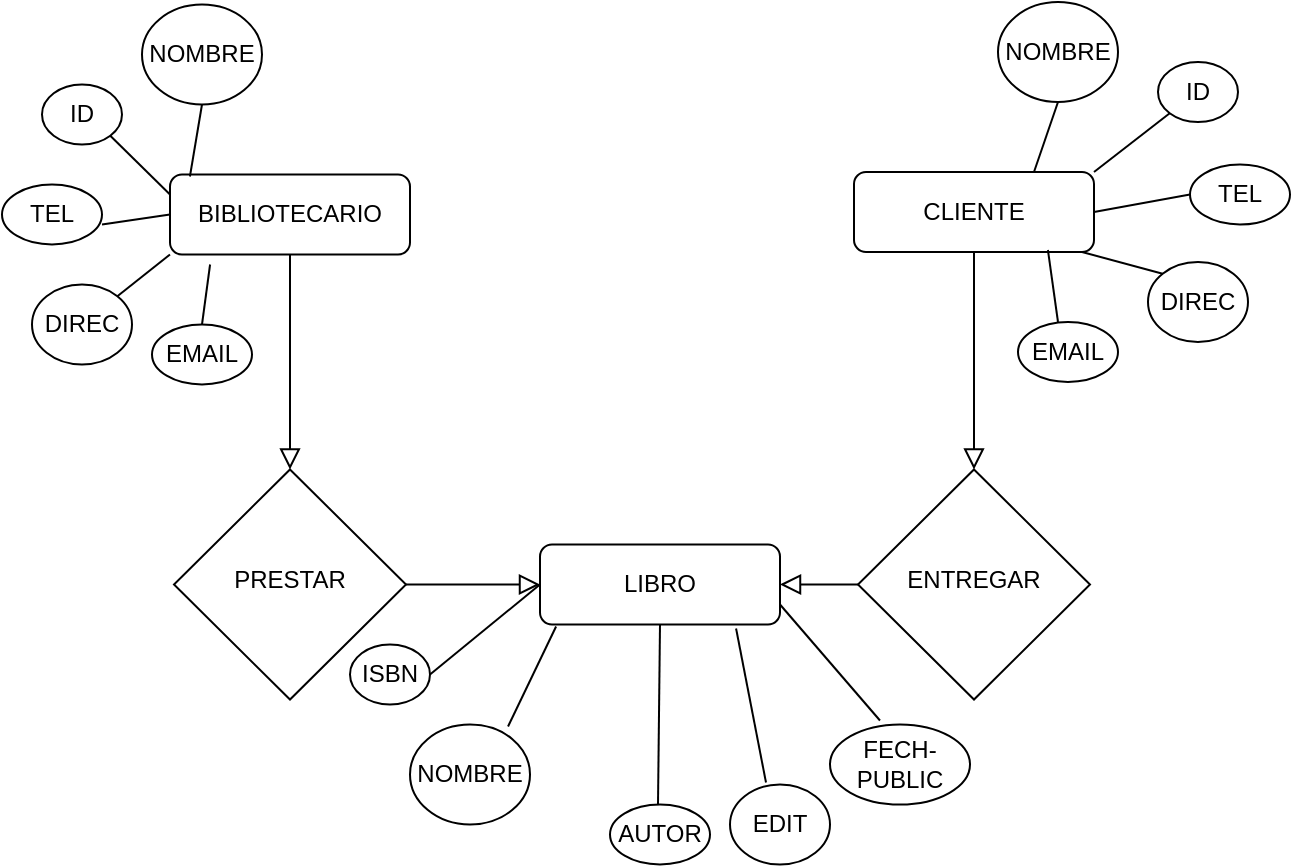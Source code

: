 <mxfile version="21.6.2" type="device">
  <diagram id="C5RBs43oDa-KdzZeNtuy" name="Page-1">
    <mxGraphModel dx="1339" dy="585" grid="1" gridSize="10" guides="1" tooltips="1" connect="1" arrows="1" fold="1" page="1" pageScale="1" pageWidth="827" pageHeight="1169" math="0" shadow="0">
      <root>
        <mxCell id="WIyWlLk6GJQsqaUBKTNV-0" />
        <mxCell id="WIyWlLk6GJQsqaUBKTNV-1" parent="WIyWlLk6GJQsqaUBKTNV-0" />
        <mxCell id="WIyWlLk6GJQsqaUBKTNV-2" value="" style="rounded=0;html=1;jettySize=auto;orthogonalLoop=1;fontSize=11;endArrow=block;endFill=0;endSize=8;strokeWidth=1;shadow=0;labelBackgroundColor=none;edgeStyle=orthogonalEdgeStyle;entryX=0;entryY=0.5;entryDx=0;entryDy=0;exitX=1;exitY=0.5;exitDx=0;exitDy=0;" parent="WIyWlLk6GJQsqaUBKTNV-1" source="WIyWlLk6GJQsqaUBKTNV-6" target="WIyWlLk6GJQsqaUBKTNV-12" edge="1">
          <mxGeometry relative="1" as="geometry">
            <mxPoint x="304" y="211.25" as="sourcePoint" />
            <mxPoint x="304" y="261.25" as="targetPoint" />
          </mxGeometry>
        </mxCell>
        <mxCell id="WIyWlLk6GJQsqaUBKTNV-3" value="BIBLIOTECARIO" style="rounded=1;whiteSpace=wrap;html=1;fontSize=12;glass=0;strokeWidth=1;shadow=0;" parent="WIyWlLk6GJQsqaUBKTNV-1" vertex="1">
          <mxGeometry x="124" y="106.25" width="120" height="40" as="geometry" />
        </mxCell>
        <mxCell id="WIyWlLk6GJQsqaUBKTNV-6" value="PRESTAR" style="rhombus;whiteSpace=wrap;html=1;shadow=0;fontFamily=Helvetica;fontSize=12;align=center;strokeWidth=1;spacing=6;spacingTop=-4;" parent="WIyWlLk6GJQsqaUBKTNV-1" vertex="1">
          <mxGeometry x="126" y="253.75" width="116" height="115" as="geometry" />
        </mxCell>
        <mxCell id="WIyWlLk6GJQsqaUBKTNV-7" value="CLIENTE" style="rounded=1;whiteSpace=wrap;html=1;fontSize=12;glass=0;strokeWidth=1;shadow=0;" parent="WIyWlLk6GJQsqaUBKTNV-1" vertex="1">
          <mxGeometry x="466" y="105" width="120" height="40" as="geometry" />
        </mxCell>
        <mxCell id="WIyWlLk6GJQsqaUBKTNV-12" value="LIBRO" style="rounded=1;whiteSpace=wrap;html=1;fontSize=12;glass=0;strokeWidth=1;shadow=0;" parent="WIyWlLk6GJQsqaUBKTNV-1" vertex="1">
          <mxGeometry x="309" y="291.25" width="120" height="40" as="geometry" />
        </mxCell>
        <mxCell id="6NdG2qkOddESWjXyiXkQ-0" value="NOMBRE" style="ellipse;whiteSpace=wrap;html=1;" vertex="1" parent="WIyWlLk6GJQsqaUBKTNV-1">
          <mxGeometry x="110" y="21.25" width="60" height="50" as="geometry" />
        </mxCell>
        <mxCell id="6NdG2qkOddESWjXyiXkQ-1" value="ID" style="ellipse;whiteSpace=wrap;html=1;" vertex="1" parent="WIyWlLk6GJQsqaUBKTNV-1">
          <mxGeometry x="60" y="61.25" width="40" height="30" as="geometry" />
        </mxCell>
        <mxCell id="6NdG2qkOddESWjXyiXkQ-2" value="TEL" style="ellipse;whiteSpace=wrap;html=1;" vertex="1" parent="WIyWlLk6GJQsqaUBKTNV-1">
          <mxGeometry x="40" y="111.25" width="50" height="30" as="geometry" />
        </mxCell>
        <mxCell id="6NdG2qkOddESWjXyiXkQ-3" value="DIREC" style="ellipse;whiteSpace=wrap;html=1;" vertex="1" parent="WIyWlLk6GJQsqaUBKTNV-1">
          <mxGeometry x="55" y="161.25" width="50" height="40" as="geometry" />
        </mxCell>
        <mxCell id="6NdG2qkOddESWjXyiXkQ-4" value="EMAIL" style="ellipse;whiteSpace=wrap;html=1;" vertex="1" parent="WIyWlLk6GJQsqaUBKTNV-1">
          <mxGeometry x="115" y="181.25" width="50" height="30" as="geometry" />
        </mxCell>
        <mxCell id="6NdG2qkOddESWjXyiXkQ-5" value="" style="endArrow=none;html=1;rounded=0;entryX=0.167;entryY=1.125;entryDx=0;entryDy=0;entryPerimeter=0;exitX=0.5;exitY=0;exitDx=0;exitDy=0;" edge="1" parent="WIyWlLk6GJQsqaUBKTNV-1" source="6NdG2qkOddESWjXyiXkQ-4" target="WIyWlLk6GJQsqaUBKTNV-3">
          <mxGeometry width="50" height="50" relative="1" as="geometry">
            <mxPoint x="170" y="221.25" as="sourcePoint" />
            <mxPoint x="200" y="181.25" as="targetPoint" />
          </mxGeometry>
        </mxCell>
        <mxCell id="6NdG2qkOddESWjXyiXkQ-6" value="" style="endArrow=none;html=1;rounded=0;exitX=1;exitY=0;exitDx=0;exitDy=0;entryX=0;entryY=1;entryDx=0;entryDy=0;" edge="1" parent="WIyWlLk6GJQsqaUBKTNV-1" source="6NdG2qkOddESWjXyiXkQ-3" target="WIyWlLk6GJQsqaUBKTNV-3">
          <mxGeometry width="50" height="50" relative="1" as="geometry">
            <mxPoint x="80" y="161.25" as="sourcePoint" />
            <mxPoint x="130" y="111.25" as="targetPoint" />
          </mxGeometry>
        </mxCell>
        <mxCell id="6NdG2qkOddESWjXyiXkQ-7" value="" style="endArrow=none;html=1;rounded=0;entryX=0;entryY=0.5;entryDx=0;entryDy=0;" edge="1" parent="WIyWlLk6GJQsqaUBKTNV-1" target="WIyWlLk6GJQsqaUBKTNV-3">
          <mxGeometry width="50" height="50" relative="1" as="geometry">
            <mxPoint x="90" y="131.25" as="sourcePoint" />
            <mxPoint x="140" y="81.25" as="targetPoint" />
          </mxGeometry>
        </mxCell>
        <mxCell id="6NdG2qkOddESWjXyiXkQ-8" value="" style="endArrow=none;html=1;rounded=0;exitX=0.083;exitY=0.025;exitDx=0;exitDy=0;exitPerimeter=0;entryX=0.5;entryY=1;entryDx=0;entryDy=0;" edge="1" parent="WIyWlLk6GJQsqaUBKTNV-1" source="WIyWlLk6GJQsqaUBKTNV-3" target="6NdG2qkOddESWjXyiXkQ-0">
          <mxGeometry width="50" height="50" relative="1" as="geometry">
            <mxPoint x="160" y="101.25" as="sourcePoint" />
            <mxPoint x="210" y="51.25" as="targetPoint" />
          </mxGeometry>
        </mxCell>
        <mxCell id="6NdG2qkOddESWjXyiXkQ-9" value="" style="endArrow=none;html=1;rounded=0;entryX=1;entryY=1;entryDx=0;entryDy=0;exitX=0;exitY=0.25;exitDx=0;exitDy=0;" edge="1" parent="WIyWlLk6GJQsqaUBKTNV-1" source="WIyWlLk6GJQsqaUBKTNV-3" target="6NdG2qkOddESWjXyiXkQ-1">
          <mxGeometry width="50" height="50" relative="1" as="geometry">
            <mxPoint x="90" y="141.25" as="sourcePoint" />
            <mxPoint x="140" y="91.25" as="targetPoint" />
          </mxGeometry>
        </mxCell>
        <mxCell id="6NdG2qkOddESWjXyiXkQ-10" value="NOMBRE" style="ellipse;whiteSpace=wrap;html=1;" vertex="1" parent="WIyWlLk6GJQsqaUBKTNV-1">
          <mxGeometry x="538" y="20" width="60" height="50" as="geometry" />
        </mxCell>
        <mxCell id="6NdG2qkOddESWjXyiXkQ-11" value="ID" style="ellipse;whiteSpace=wrap;html=1;" vertex="1" parent="WIyWlLk6GJQsqaUBKTNV-1">
          <mxGeometry x="618" y="50" width="40" height="30" as="geometry" />
        </mxCell>
        <mxCell id="6NdG2qkOddESWjXyiXkQ-12" value="TEL" style="ellipse;whiteSpace=wrap;html=1;" vertex="1" parent="WIyWlLk6GJQsqaUBKTNV-1">
          <mxGeometry x="634" y="101.25" width="50" height="30" as="geometry" />
        </mxCell>
        <mxCell id="6NdG2qkOddESWjXyiXkQ-13" value="DIREC" style="ellipse;whiteSpace=wrap;html=1;" vertex="1" parent="WIyWlLk6GJQsqaUBKTNV-1">
          <mxGeometry x="613" y="150" width="50" height="40" as="geometry" />
        </mxCell>
        <mxCell id="6NdG2qkOddESWjXyiXkQ-14" value="EMAIL" style="ellipse;whiteSpace=wrap;html=1;" vertex="1" parent="WIyWlLk6GJQsqaUBKTNV-1">
          <mxGeometry x="548" y="180" width="50" height="30" as="geometry" />
        </mxCell>
        <mxCell id="6NdG2qkOddESWjXyiXkQ-15" value="" style="endArrow=none;html=1;rounded=0;exitX=0.75;exitY=0;exitDx=0;exitDy=0;entryX=0.5;entryY=1;entryDx=0;entryDy=0;" edge="1" parent="WIyWlLk6GJQsqaUBKTNV-1" source="WIyWlLk6GJQsqaUBKTNV-7" target="6NdG2qkOddESWjXyiXkQ-10">
          <mxGeometry width="50" height="50" relative="1" as="geometry">
            <mxPoint x="518" y="120" as="sourcePoint" />
            <mxPoint x="568" y="70" as="targetPoint" />
          </mxGeometry>
        </mxCell>
        <mxCell id="6NdG2qkOddESWjXyiXkQ-16" value="" style="endArrow=none;html=1;rounded=0;entryX=0;entryY=1;entryDx=0;entryDy=0;exitX=1;exitY=0;exitDx=0;exitDy=0;" edge="1" parent="WIyWlLk6GJQsqaUBKTNV-1" source="WIyWlLk6GJQsqaUBKTNV-7" target="6NdG2qkOddESWjXyiXkQ-11">
          <mxGeometry width="50" height="50" relative="1" as="geometry">
            <mxPoint x="594" y="101.25" as="sourcePoint" />
            <mxPoint x="638" y="60" as="targetPoint" />
          </mxGeometry>
        </mxCell>
        <mxCell id="6NdG2qkOddESWjXyiXkQ-17" value="" style="endArrow=none;html=1;rounded=0;entryX=0.808;entryY=0.975;entryDx=0;entryDy=0;entryPerimeter=0;" edge="1" parent="WIyWlLk6GJQsqaUBKTNV-1" target="WIyWlLk6GJQsqaUBKTNV-7">
          <mxGeometry width="50" height="50" relative="1" as="geometry">
            <mxPoint x="568" y="180" as="sourcePoint" />
            <mxPoint x="568" y="160" as="targetPoint" />
          </mxGeometry>
        </mxCell>
        <mxCell id="6NdG2qkOddESWjXyiXkQ-20" value="" style="endArrow=none;html=1;rounded=0;exitX=1;exitY=0.5;exitDx=0;exitDy=0;entryX=0;entryY=0.5;entryDx=0;entryDy=0;" edge="1" parent="WIyWlLk6GJQsqaUBKTNV-1" source="WIyWlLk6GJQsqaUBKTNV-7" target="6NdG2qkOddESWjXyiXkQ-12">
          <mxGeometry width="50" height="50" relative="1" as="geometry">
            <mxPoint x="578" y="180" as="sourcePoint" />
            <mxPoint x="628" y="130" as="targetPoint" />
          </mxGeometry>
        </mxCell>
        <mxCell id="6NdG2qkOddESWjXyiXkQ-21" value="" style="endArrow=none;html=1;rounded=0;entryX=0;entryY=0;entryDx=0;entryDy=0;exitX=0.95;exitY=1;exitDx=0;exitDy=0;exitPerimeter=0;" edge="1" parent="WIyWlLk6GJQsqaUBKTNV-1" source="WIyWlLk6GJQsqaUBKTNV-7" target="6NdG2qkOddESWjXyiXkQ-13">
          <mxGeometry width="50" height="50" relative="1" as="geometry">
            <mxPoint x="568" y="200" as="sourcePoint" />
            <mxPoint x="618" y="150" as="targetPoint" />
          </mxGeometry>
        </mxCell>
        <mxCell id="6NdG2qkOddESWjXyiXkQ-25" value="NOMBRE" style="ellipse;whiteSpace=wrap;html=1;" vertex="1" parent="WIyWlLk6GJQsqaUBKTNV-1">
          <mxGeometry x="244" y="381.25" width="60" height="50" as="geometry" />
        </mxCell>
        <mxCell id="6NdG2qkOddESWjXyiXkQ-26" value="ISBN" style="ellipse;whiteSpace=wrap;html=1;" vertex="1" parent="WIyWlLk6GJQsqaUBKTNV-1">
          <mxGeometry x="214" y="341.25" width="40" height="30" as="geometry" />
        </mxCell>
        <mxCell id="6NdG2qkOddESWjXyiXkQ-27" value="AUTOR" style="ellipse;whiteSpace=wrap;html=1;" vertex="1" parent="WIyWlLk6GJQsqaUBKTNV-1">
          <mxGeometry x="344" y="421.25" width="50" height="30" as="geometry" />
        </mxCell>
        <mxCell id="6NdG2qkOddESWjXyiXkQ-28" value="EDIT" style="ellipse;whiteSpace=wrap;html=1;" vertex="1" parent="WIyWlLk6GJQsqaUBKTNV-1">
          <mxGeometry x="404" y="411.25" width="50" height="40" as="geometry" />
        </mxCell>
        <mxCell id="6NdG2qkOddESWjXyiXkQ-29" value="FECH- PUBLIC" style="ellipse;whiteSpace=wrap;html=1;" vertex="1" parent="WIyWlLk6GJQsqaUBKTNV-1">
          <mxGeometry x="454" y="381.25" width="70" height="40" as="geometry" />
        </mxCell>
        <mxCell id="6NdG2qkOddESWjXyiXkQ-30" value="" style="endArrow=none;html=1;rounded=0;entryX=0.067;entryY=1.025;entryDx=0;entryDy=0;entryPerimeter=0;exitX=0.817;exitY=0.02;exitDx=0;exitDy=0;exitPerimeter=0;" edge="1" parent="WIyWlLk6GJQsqaUBKTNV-1" source="6NdG2qkOddESWjXyiXkQ-25" target="WIyWlLk6GJQsqaUBKTNV-12">
          <mxGeometry width="50" height="50" relative="1" as="geometry">
            <mxPoint x="284" y="381.25" as="sourcePoint" />
            <mxPoint x="334" y="331.25" as="targetPoint" />
          </mxGeometry>
        </mxCell>
        <mxCell id="6NdG2qkOddESWjXyiXkQ-31" value="" style="endArrow=none;html=1;rounded=0;entryX=0.5;entryY=1;entryDx=0;entryDy=0;" edge="1" parent="WIyWlLk6GJQsqaUBKTNV-1" target="WIyWlLk6GJQsqaUBKTNV-12">
          <mxGeometry width="50" height="50" relative="1" as="geometry">
            <mxPoint x="368" y="421.25" as="sourcePoint" />
            <mxPoint x="418" y="371.25" as="targetPoint" />
          </mxGeometry>
        </mxCell>
        <mxCell id="6NdG2qkOddESWjXyiXkQ-32" value="" style="endArrow=none;html=1;rounded=0;entryX=0;entryY=0.5;entryDx=0;entryDy=0;exitX=1;exitY=0.5;exitDx=0;exitDy=0;" edge="1" parent="WIyWlLk6GJQsqaUBKTNV-1" source="6NdG2qkOddESWjXyiXkQ-26" target="WIyWlLk6GJQsqaUBKTNV-12">
          <mxGeometry width="50" height="50" relative="1" as="geometry">
            <mxPoint x="264" y="331.25" as="sourcePoint" />
            <mxPoint x="314" y="281.25" as="targetPoint" />
          </mxGeometry>
        </mxCell>
        <mxCell id="6NdG2qkOddESWjXyiXkQ-33" value="" style="endArrow=none;html=1;rounded=0;entryX=0.817;entryY=1.05;entryDx=0;entryDy=0;entryPerimeter=0;exitX=0.36;exitY=-0.025;exitDx=0;exitDy=0;exitPerimeter=0;" edge="1" parent="WIyWlLk6GJQsqaUBKTNV-1" source="6NdG2qkOddESWjXyiXkQ-28" target="WIyWlLk6GJQsqaUBKTNV-12">
          <mxGeometry width="50" height="50" relative="1" as="geometry">
            <mxPoint x="424" y="401.25" as="sourcePoint" />
            <mxPoint x="474" y="351.25" as="targetPoint" />
          </mxGeometry>
        </mxCell>
        <mxCell id="6NdG2qkOddESWjXyiXkQ-34" value="" style="endArrow=none;html=1;rounded=0;entryX=0.357;entryY=-0.05;entryDx=0;entryDy=0;entryPerimeter=0;exitX=1;exitY=0.75;exitDx=0;exitDy=0;" edge="1" parent="WIyWlLk6GJQsqaUBKTNV-1" source="WIyWlLk6GJQsqaUBKTNV-12" target="6NdG2qkOddESWjXyiXkQ-29">
          <mxGeometry width="50" height="50" relative="1" as="geometry">
            <mxPoint x="394" y="361.25" as="sourcePoint" />
            <mxPoint x="444" y="311.25" as="targetPoint" />
          </mxGeometry>
        </mxCell>
        <mxCell id="6NdG2qkOddESWjXyiXkQ-37" value="ENTREGAR" style="rhombus;whiteSpace=wrap;html=1;shadow=0;fontFamily=Helvetica;fontSize=12;align=center;strokeWidth=1;spacing=6;spacingTop=-4;" vertex="1" parent="WIyWlLk6GJQsqaUBKTNV-1">
          <mxGeometry x="468" y="253.75" width="116" height="115" as="geometry" />
        </mxCell>
        <mxCell id="6NdG2qkOddESWjXyiXkQ-38" value="" style="rounded=0;html=1;jettySize=auto;orthogonalLoop=1;fontSize=11;endArrow=block;endFill=0;endSize=8;strokeWidth=1;shadow=0;labelBackgroundColor=none;edgeStyle=orthogonalEdgeStyle;entryX=0.5;entryY=0;entryDx=0;entryDy=0;exitX=0.5;exitY=1;exitDx=0;exitDy=0;" edge="1" parent="WIyWlLk6GJQsqaUBKTNV-1" source="WIyWlLk6GJQsqaUBKTNV-3" target="WIyWlLk6GJQsqaUBKTNV-6">
          <mxGeometry relative="1" as="geometry">
            <mxPoint x="190" y="174.25" as="sourcePoint" />
            <mxPoint x="182" y="233.75" as="targetPoint" />
          </mxGeometry>
        </mxCell>
        <mxCell id="6NdG2qkOddESWjXyiXkQ-39" value="" style="rounded=0;html=1;jettySize=auto;orthogonalLoop=1;fontSize=11;endArrow=block;endFill=0;endSize=8;strokeWidth=1;shadow=0;labelBackgroundColor=none;edgeStyle=orthogonalEdgeStyle;entryX=0.5;entryY=0;entryDx=0;entryDy=0;exitX=0.5;exitY=1;exitDx=0;exitDy=0;" edge="1" parent="WIyWlLk6GJQsqaUBKTNV-1" source="WIyWlLk6GJQsqaUBKTNV-7" target="6NdG2qkOddESWjXyiXkQ-37">
          <mxGeometry relative="1" as="geometry">
            <mxPoint x="518" y="155" as="sourcePoint" />
            <mxPoint x="540" y="232.5" as="targetPoint" />
          </mxGeometry>
        </mxCell>
        <mxCell id="6NdG2qkOddESWjXyiXkQ-40" value="" style="rounded=0;html=1;jettySize=auto;orthogonalLoop=1;fontSize=11;endArrow=block;endFill=0;endSize=8;strokeWidth=1;shadow=0;labelBackgroundColor=none;edgeStyle=orthogonalEdgeStyle;entryX=1;entryY=0.5;entryDx=0;entryDy=0;exitX=0;exitY=0.5;exitDx=0;exitDy=0;" edge="1" parent="WIyWlLk6GJQsqaUBKTNV-1" source="6NdG2qkOddESWjXyiXkQ-37" target="WIyWlLk6GJQsqaUBKTNV-12">
          <mxGeometry relative="1" as="geometry">
            <mxPoint x="459" y="271.25" as="sourcePoint" />
            <mxPoint x="486" y="362.25" as="targetPoint" />
          </mxGeometry>
        </mxCell>
      </root>
    </mxGraphModel>
  </diagram>
</mxfile>
